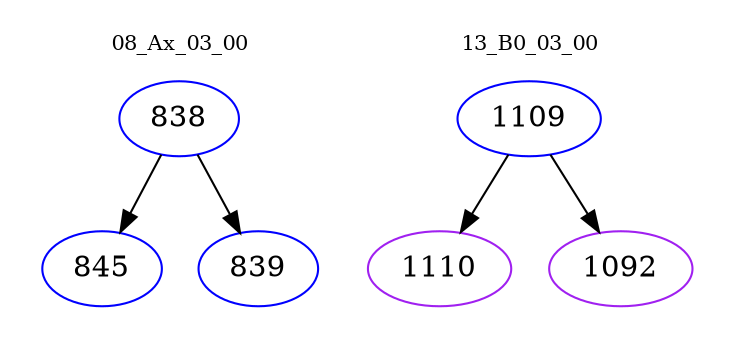 digraph{
subgraph cluster_0 {
color = white
label = "08_Ax_03_00";
fontsize=10;
T0_838 [label="838", color="blue"]
T0_838 -> T0_845 [color="black"]
T0_845 [label="845", color="blue"]
T0_838 -> T0_839 [color="black"]
T0_839 [label="839", color="blue"]
}
subgraph cluster_1 {
color = white
label = "13_B0_03_00";
fontsize=10;
T1_1109 [label="1109", color="blue"]
T1_1109 -> T1_1110 [color="black"]
T1_1110 [label="1110", color="purple"]
T1_1109 -> T1_1092 [color="black"]
T1_1092 [label="1092", color="purple"]
}
}
